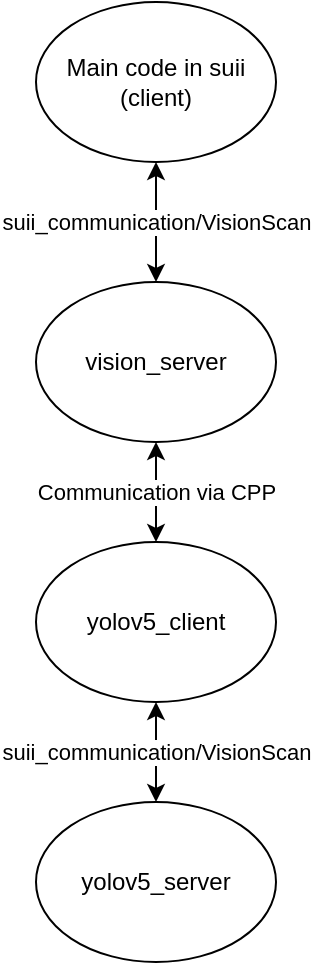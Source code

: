 <mxfile version="16.5.3" type="device"><diagram id="Zs_yOxZzKOAXQjunAyz0" name="Page-1"><mxGraphModel dx="950" dy="764" grid="0" gridSize="10" guides="1" tooltips="1" connect="1" arrows="1" fold="1" page="0" pageScale="1" pageWidth="850" pageHeight="1100" math="0" shadow="0"><root><mxCell id="0"/><mxCell id="1" parent="0"/><mxCell id="2V_VNTDnOFfu5GqoqsPQ-1" value="&lt;div&gt;vision_server&lt;/div&gt;" style="ellipse;whiteSpace=wrap;html=1;" vertex="1" parent="1"><mxGeometry x="420" y="350" width="120" height="80" as="geometry"/></mxCell><mxCell id="2V_VNTDnOFfu5GqoqsPQ-2" value="yolov5_server" style="ellipse;whiteSpace=wrap;html=1;" vertex="1" parent="1"><mxGeometry x="420" y="610" width="120" height="80" as="geometry"/></mxCell><mxCell id="2V_VNTDnOFfu5GqoqsPQ-3" value="Main code in suii (client)" style="ellipse;whiteSpace=wrap;html=1;" vertex="1" parent="1"><mxGeometry x="420" y="210" width="120" height="80" as="geometry"/></mxCell><mxCell id="2V_VNTDnOFfu5GqoqsPQ-4" value="" style="endArrow=classic;startArrow=classic;html=1;rounded=0;exitX=0.5;exitY=1;exitDx=0;exitDy=0;" edge="1" parent="1" source="2V_VNTDnOFfu5GqoqsPQ-3" target="2V_VNTDnOFfu5GqoqsPQ-1"><mxGeometry width="50" height="50" relative="1" as="geometry"><mxPoint x="400" y="420" as="sourcePoint"/><mxPoint x="450" y="370" as="targetPoint"/></mxGeometry></mxCell><mxCell id="2V_VNTDnOFfu5GqoqsPQ-5" value="suii_communication/VisionScan" style="edgeLabel;html=1;align=center;verticalAlign=middle;resizable=0;points=[];" vertex="1" connectable="0" parent="2V_VNTDnOFfu5GqoqsPQ-4"><mxGeometry x="0.235" y="-1" relative="1" as="geometry"><mxPoint x="1" y="-7" as="offset"/></mxGeometry></mxCell><mxCell id="2V_VNTDnOFfu5GqoqsPQ-8" value="suii_communication/VisionScan" style="endArrow=classic;startArrow=classic;html=1;rounded=0;exitX=0.5;exitY=1;exitDx=0;exitDy=0;entryX=0.5;entryY=0;entryDx=0;entryDy=0;" edge="1" parent="1" source="2V_VNTDnOFfu5GqoqsPQ-9" target="2V_VNTDnOFfu5GqoqsPQ-2"><mxGeometry width="50" height="50" relative="1" as="geometry"><mxPoint x="540" y="520" as="sourcePoint"/><mxPoint x="450" y="390" as="targetPoint"/></mxGeometry></mxCell><mxCell id="2V_VNTDnOFfu5GqoqsPQ-9" value="yolov5_client" style="ellipse;whiteSpace=wrap;html=1;" vertex="1" parent="1"><mxGeometry x="420" y="480" width="120" height="80" as="geometry"/></mxCell><mxCell id="2V_VNTDnOFfu5GqoqsPQ-12" value="Communication via CPP" style="endArrow=classic;startArrow=classic;html=1;rounded=0;exitX=0.5;exitY=0;exitDx=0;exitDy=0;entryX=0.5;entryY=1;entryDx=0;entryDy=0;" edge="1" parent="1" source="2V_VNTDnOFfu5GqoqsPQ-9" target="2V_VNTDnOFfu5GqoqsPQ-1"><mxGeometry width="50" height="50" relative="1" as="geometry"><mxPoint x="400" y="420" as="sourcePoint"/><mxPoint x="450" y="370" as="targetPoint"/></mxGeometry></mxCell></root></mxGraphModel></diagram></mxfile>